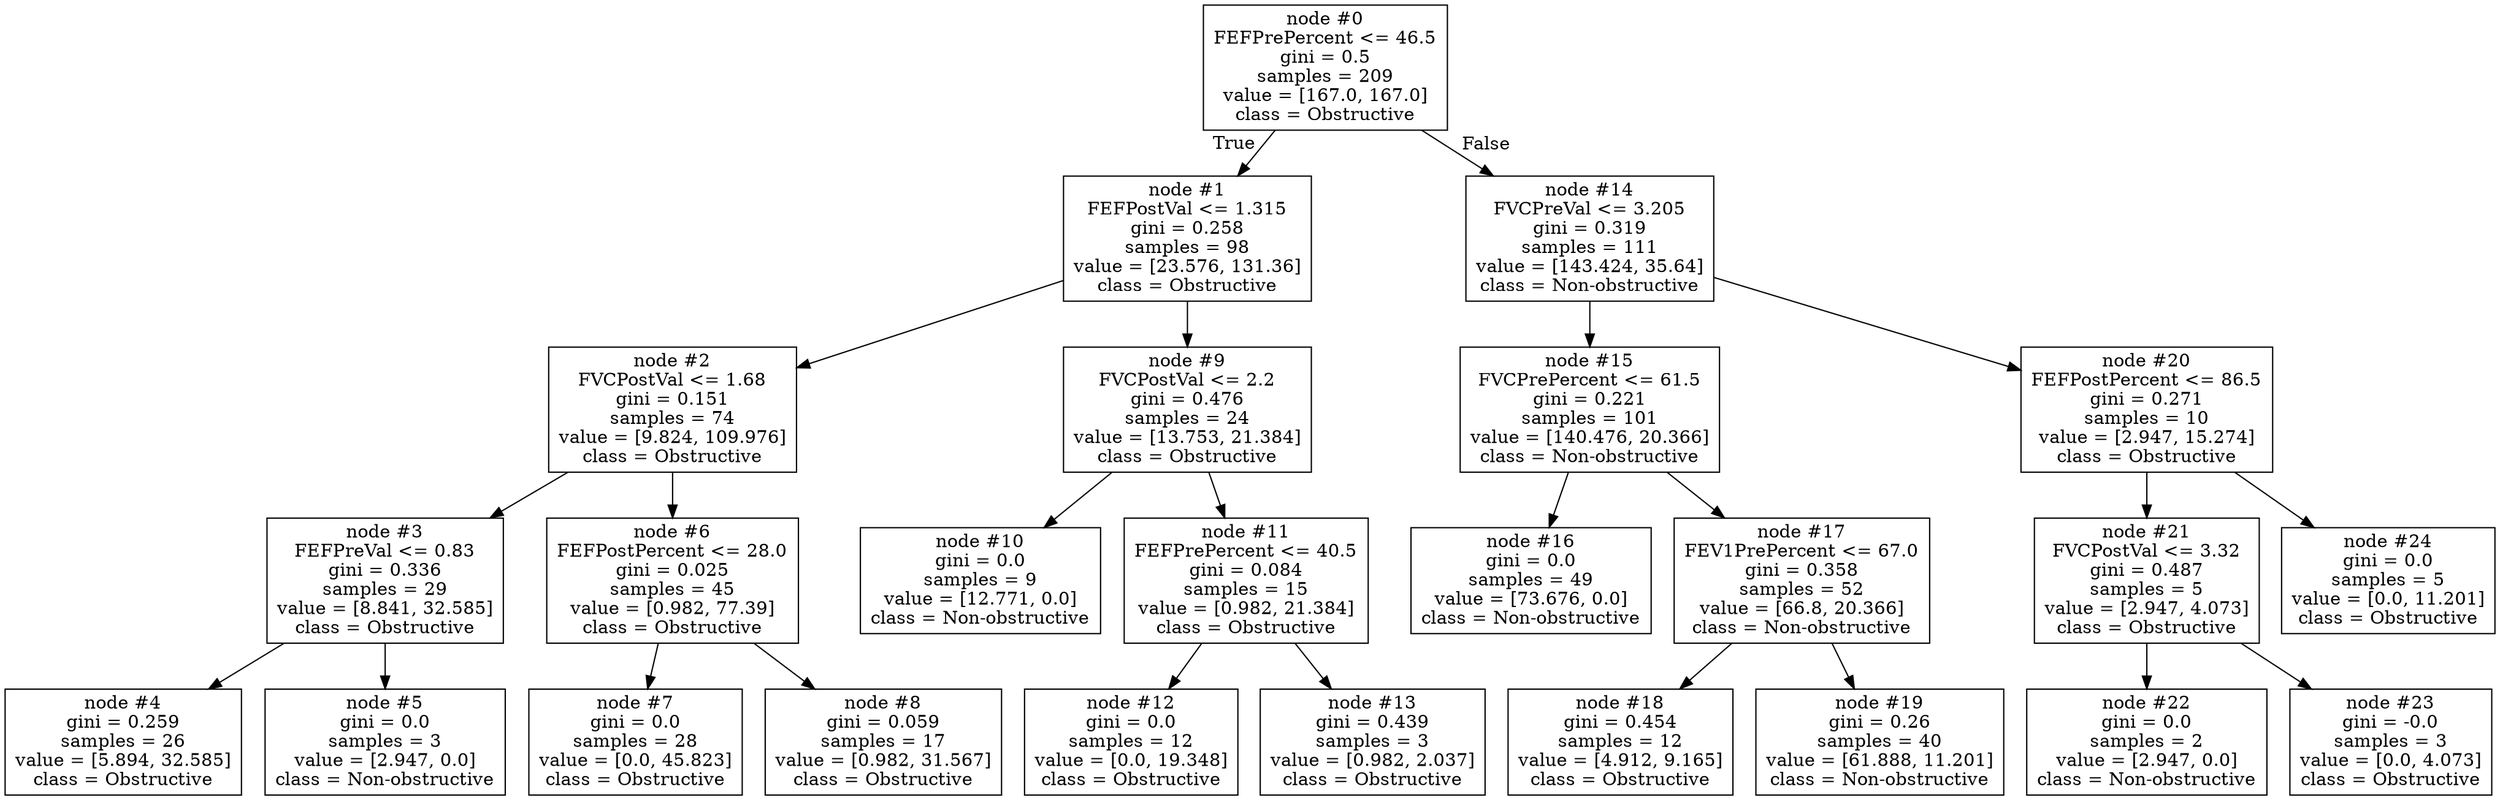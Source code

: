 digraph Tree {
node [shape=box] ;
0 [label="node #0\nFEFPrePercent <= 46.5\ngini = 0.5\nsamples = 209\nvalue = [167.0, 167.0]\nclass = Obstructive"] ;
1 [label="node #1\nFEFPostVal <= 1.315\ngini = 0.258\nsamples = 98\nvalue = [23.576, 131.36]\nclass = Obstructive"] ;
0 -> 1 [labeldistance=2.5, labelangle=45, headlabel="True"] ;
2 [label="node #2\nFVCPostVal <= 1.68\ngini = 0.151\nsamples = 74\nvalue = [9.824, 109.976]\nclass = Obstructive"] ;
1 -> 2 ;
3 [label="node #3\nFEFPreVal <= 0.83\ngini = 0.336\nsamples = 29\nvalue = [8.841, 32.585]\nclass = Obstructive"] ;
2 -> 3 ;
4 [label="node #4\ngini = 0.259\nsamples = 26\nvalue = [5.894, 32.585]\nclass = Obstructive"] ;
3 -> 4 ;
5 [label="node #5\ngini = 0.0\nsamples = 3\nvalue = [2.947, 0.0]\nclass = Non-obstructive"] ;
3 -> 5 ;
6 [label="node #6\nFEFPostPercent <= 28.0\ngini = 0.025\nsamples = 45\nvalue = [0.982, 77.39]\nclass = Obstructive"] ;
2 -> 6 ;
7 [label="node #7\ngini = 0.0\nsamples = 28\nvalue = [0.0, 45.823]\nclass = Obstructive"] ;
6 -> 7 ;
8 [label="node #8\ngini = 0.059\nsamples = 17\nvalue = [0.982, 31.567]\nclass = Obstructive"] ;
6 -> 8 ;
9 [label="node #9\nFVCPostVal <= 2.2\ngini = 0.476\nsamples = 24\nvalue = [13.753, 21.384]\nclass = Obstructive"] ;
1 -> 9 ;
10 [label="node #10\ngini = 0.0\nsamples = 9\nvalue = [12.771, 0.0]\nclass = Non-obstructive"] ;
9 -> 10 ;
11 [label="node #11\nFEFPrePercent <= 40.5\ngini = 0.084\nsamples = 15\nvalue = [0.982, 21.384]\nclass = Obstructive"] ;
9 -> 11 ;
12 [label="node #12\ngini = 0.0\nsamples = 12\nvalue = [0.0, 19.348]\nclass = Obstructive"] ;
11 -> 12 ;
13 [label="node #13\ngini = 0.439\nsamples = 3\nvalue = [0.982, 2.037]\nclass = Obstructive"] ;
11 -> 13 ;
14 [label="node #14\nFVCPreVal <= 3.205\ngini = 0.319\nsamples = 111\nvalue = [143.424, 35.64]\nclass = Non-obstructive"] ;
0 -> 14 [labeldistance=2.5, labelangle=-45, headlabel="False"] ;
15 [label="node #15\nFVCPrePercent <= 61.5\ngini = 0.221\nsamples = 101\nvalue = [140.476, 20.366]\nclass = Non-obstructive"] ;
14 -> 15 ;
16 [label="node #16\ngini = 0.0\nsamples = 49\nvalue = [73.676, 0.0]\nclass = Non-obstructive"] ;
15 -> 16 ;
17 [label="node #17\nFEV1PrePercent <= 67.0\ngini = 0.358\nsamples = 52\nvalue = [66.8, 20.366]\nclass = Non-obstructive"] ;
15 -> 17 ;
18 [label="node #18\ngini = 0.454\nsamples = 12\nvalue = [4.912, 9.165]\nclass = Obstructive"] ;
17 -> 18 ;
19 [label="node #19\ngini = 0.26\nsamples = 40\nvalue = [61.888, 11.201]\nclass = Non-obstructive"] ;
17 -> 19 ;
20 [label="node #20\nFEFPostPercent <= 86.5\ngini = 0.271\nsamples = 10\nvalue = [2.947, 15.274]\nclass = Obstructive"] ;
14 -> 20 ;
21 [label="node #21\nFVCPostVal <= 3.32\ngini = 0.487\nsamples = 5\nvalue = [2.947, 4.073]\nclass = Obstructive"] ;
20 -> 21 ;
22 [label="node #22\ngini = 0.0\nsamples = 2\nvalue = [2.947, 0.0]\nclass = Non-obstructive"] ;
21 -> 22 ;
23 [label="node #23\ngini = -0.0\nsamples = 3\nvalue = [0.0, 4.073]\nclass = Obstructive"] ;
21 -> 23 ;
24 [label="node #24\ngini = 0.0\nsamples = 5\nvalue = [0.0, 11.201]\nclass = Obstructive"] ;
20 -> 24 ;
}